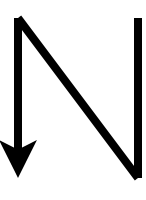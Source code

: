 <mxfile version="16.4.3" type="device" pages="2"><diagram id="9Pe-7nQaqbKjitZriKmC" name="vertical-rl"><mxGraphModel dx="782" dy="473" grid="1" gridSize="10" guides="1" tooltips="1" connect="1" arrows="1" fold="1" page="1" pageScale="1" pageWidth="827" pageHeight="1169" math="0" shadow="0"><root><mxCell id="0"/><mxCell id="1" parent="0"/><mxCell id="08K93NHRatSgU8oE_SK3-5" value="" style="group" vertex="1" connectable="0" parent="1"><mxGeometry x="370" y="120" width="60" height="80" as="geometry"/></mxCell><mxCell id="08K93NHRatSgU8oE_SK3-1" value="" style="endArrow=none;html=1;rounded=0;strokeWidth=4;" edge="1" parent="08K93NHRatSgU8oE_SK3-5"><mxGeometry width="50" height="50" relative="1" as="geometry"><mxPoint x="60" y="80" as="sourcePoint"/><mxPoint x="60" as="targetPoint"/></mxGeometry></mxCell><mxCell id="08K93NHRatSgU8oE_SK3-2" value="" style="endArrow=none;html=1;rounded=0;strokeWidth=4;" edge="1" parent="08K93NHRatSgU8oE_SK3-5"><mxGeometry width="50" height="50" relative="1" as="geometry"><mxPoint x="60" y="80" as="sourcePoint"/><mxPoint as="targetPoint"/></mxGeometry></mxCell><mxCell id="08K93NHRatSgU8oE_SK3-4" value="" style="endArrow=classic;html=1;rounded=0;strokeWidth=4;" edge="1" parent="08K93NHRatSgU8oE_SK3-5"><mxGeometry width="50" height="50" relative="1" as="geometry"><mxPoint as="sourcePoint"/><mxPoint y="80" as="targetPoint"/></mxGeometry></mxCell></root></mxGraphModel></diagram><diagram id="R7-KH2EUbI_IkIatq8Ky" name="horizontal-tb"><mxGraphModel dx="782" dy="473" grid="1" gridSize="10" guides="1" tooltips="1" connect="1" arrows="1" fold="1" page="1" pageScale="1" pageWidth="827" pageHeight="1169" math="0" shadow="0"><root><mxCell id="aJbi9CLjc8rbcrHl6Iz9-0"/><mxCell id="aJbi9CLjc8rbcrHl6Iz9-1" parent="aJbi9CLjc8rbcrHl6Iz9-0"/><mxCell id="mzCcnWQo6T4YWoxrRgHf-0" value="" style="group;rotation=-90;" vertex="1" connectable="0" parent="aJbi9CLjc8rbcrHl6Iz9-1"><mxGeometry x="370" y="120" width="60" height="80" as="geometry"/></mxCell><mxCell id="mzCcnWQo6T4YWoxrRgHf-1" value="" style="endArrow=none;html=1;rounded=0;strokeWidth=4;" edge="1" parent="mzCcnWQo6T4YWoxrRgHf-0"><mxGeometry width="50" height="50" relative="1" as="geometry"><mxPoint x="70" y="10" as="sourcePoint"/><mxPoint x="-10" y="10" as="targetPoint"/></mxGeometry></mxCell><mxCell id="mzCcnWQo6T4YWoxrRgHf-2" value="" style="endArrow=none;html=1;rounded=0;strokeWidth=4;" edge="1" parent="mzCcnWQo6T4YWoxrRgHf-0"><mxGeometry width="50" height="50" relative="1" as="geometry"><mxPoint x="70" y="10" as="sourcePoint"/><mxPoint x="-10" y="70" as="targetPoint"/></mxGeometry></mxCell><mxCell id="mzCcnWQo6T4YWoxrRgHf-3" value="" style="endArrow=classic;html=1;rounded=0;strokeWidth=4;" edge="1" parent="mzCcnWQo6T4YWoxrRgHf-0"><mxGeometry width="50" height="50" relative="1" as="geometry"><mxPoint x="-10" y="70" as="sourcePoint"/><mxPoint x="70" y="70" as="targetPoint"/></mxGeometry></mxCell></root></mxGraphModel></diagram></mxfile>